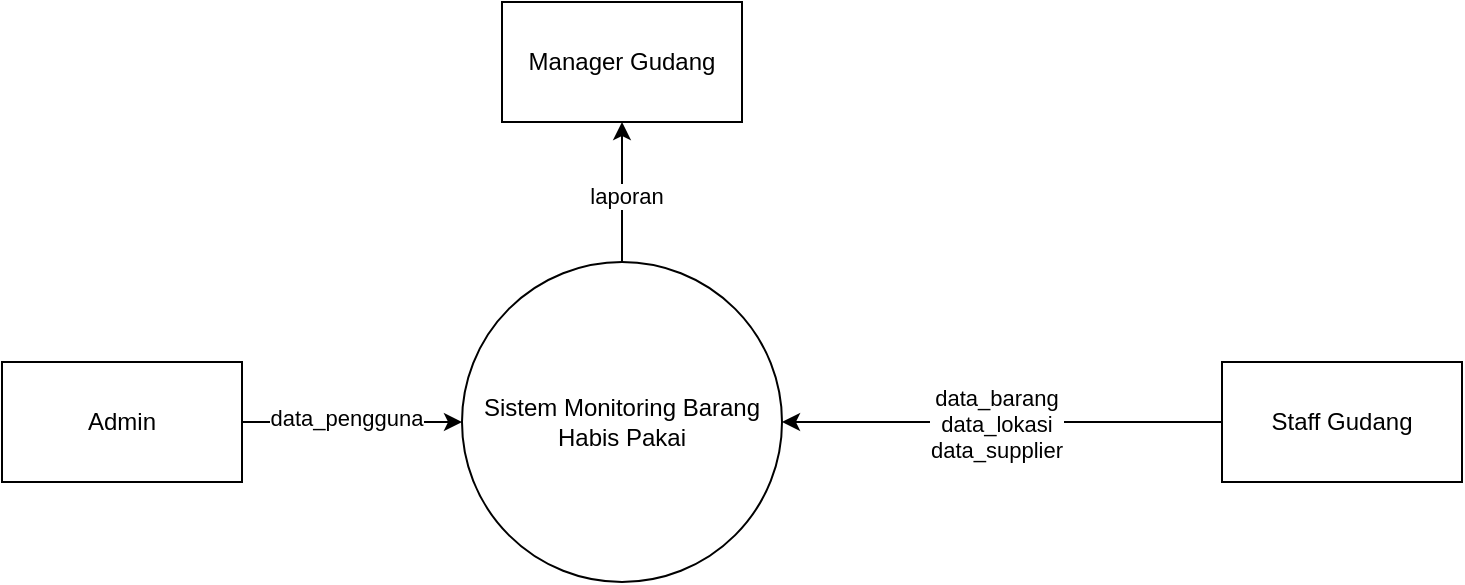 <mxfile version="21.6.1" type="github">
  <diagram id="DQqvc7xGPJHcMbatQZce" name="Page-1">
    <mxGraphModel dx="1434" dy="774" grid="1" gridSize="10" guides="1" tooltips="1" connect="1" arrows="1" fold="1" page="1" pageScale="1" pageWidth="1100" pageHeight="850" math="0" shadow="0">
      <root>
        <mxCell id="0" />
        <mxCell id="1" parent="0" />
        <mxCell id="ol0iWD4KZcuWYdtjdaJJ-5" style="edgeStyle=orthogonalEdgeStyle;rounded=0;orthogonalLoop=1;jettySize=auto;html=1;exitX=0.5;exitY=0;exitDx=0;exitDy=0;entryX=0.5;entryY=1;entryDx=0;entryDy=0;" parent="1" source="ol0iWD4KZcuWYdtjdaJJ-1" target="JMVHgfwaBOJz7yRU8Djf-4" edge="1">
          <mxGeometry relative="1" as="geometry" />
        </mxCell>
        <mxCell id="ol0iWD4KZcuWYdtjdaJJ-7" value="laporan" style="edgeLabel;html=1;align=center;verticalAlign=middle;resizable=0;points=[];" parent="ol0iWD4KZcuWYdtjdaJJ-5" vertex="1" connectable="0">
          <mxGeometry x="-0.049" y="-2" relative="1" as="geometry">
            <mxPoint as="offset" />
          </mxGeometry>
        </mxCell>
        <mxCell id="ol0iWD4KZcuWYdtjdaJJ-1" value="Sistem Monitoring Barang Habis Pakai" style="ellipse;whiteSpace=wrap;html=1;aspect=fixed;" parent="1" vertex="1">
          <mxGeometry x="450" y="290" width="160" height="160" as="geometry" />
        </mxCell>
        <mxCell id="ol0iWD4KZcuWYdtjdaJJ-6" style="edgeStyle=orthogonalEdgeStyle;rounded=0;orthogonalLoop=1;jettySize=auto;html=1;exitX=0;exitY=0.5;exitDx=0;exitDy=0;entryX=1;entryY=0.5;entryDx=0;entryDy=0;" parent="1" source="ol0iWD4KZcuWYdtjdaJJ-2" target="ol0iWD4KZcuWYdtjdaJJ-1" edge="1">
          <mxGeometry relative="1" as="geometry" />
        </mxCell>
        <mxCell id="ol0iWD4KZcuWYdtjdaJJ-9" value="&lt;div&gt;data_barang&lt;/div&gt;&lt;div&gt;data_lokasi&lt;/div&gt;&lt;div&gt;data_supplier&lt;br&gt;&lt;/div&gt;" style="edgeLabel;html=1;align=center;verticalAlign=middle;resizable=0;points=[];" parent="ol0iWD4KZcuWYdtjdaJJ-6" vertex="1" connectable="0">
          <mxGeometry x="0.031" y="1" relative="1" as="geometry">
            <mxPoint as="offset" />
          </mxGeometry>
        </mxCell>
        <mxCell id="ol0iWD4KZcuWYdtjdaJJ-2" value="Staff Gudang" style="rounded=0;whiteSpace=wrap;html=1;" parent="1" vertex="1">
          <mxGeometry x="830" y="340" width="120" height="60" as="geometry" />
        </mxCell>
        <mxCell id="JMVHgfwaBOJz7yRU8Djf-2" style="edgeStyle=orthogonalEdgeStyle;rounded=0;orthogonalLoop=1;jettySize=auto;html=1;exitX=1;exitY=0.5;exitDx=0;exitDy=0;entryX=0;entryY=0.5;entryDx=0;entryDy=0;" edge="1" parent="1" source="JMVHgfwaBOJz7yRU8Djf-1" target="ol0iWD4KZcuWYdtjdaJJ-1">
          <mxGeometry relative="1" as="geometry" />
        </mxCell>
        <mxCell id="JMVHgfwaBOJz7yRU8Djf-3" value="data_pengguna" style="edgeLabel;html=1;align=center;verticalAlign=middle;resizable=0;points=[];" vertex="1" connectable="0" parent="JMVHgfwaBOJz7yRU8Djf-2">
          <mxGeometry x="-0.054" y="2" relative="1" as="geometry">
            <mxPoint as="offset" />
          </mxGeometry>
        </mxCell>
        <mxCell id="JMVHgfwaBOJz7yRU8Djf-1" value="Admin" style="rounded=0;whiteSpace=wrap;html=1;" vertex="1" parent="1">
          <mxGeometry x="220" y="340" width="120" height="60" as="geometry" />
        </mxCell>
        <mxCell id="JMVHgfwaBOJz7yRU8Djf-4" value="Manager Gudang" style="rounded=0;whiteSpace=wrap;html=1;" vertex="1" parent="1">
          <mxGeometry x="470" y="160" width="120" height="60" as="geometry" />
        </mxCell>
      </root>
    </mxGraphModel>
  </diagram>
</mxfile>
